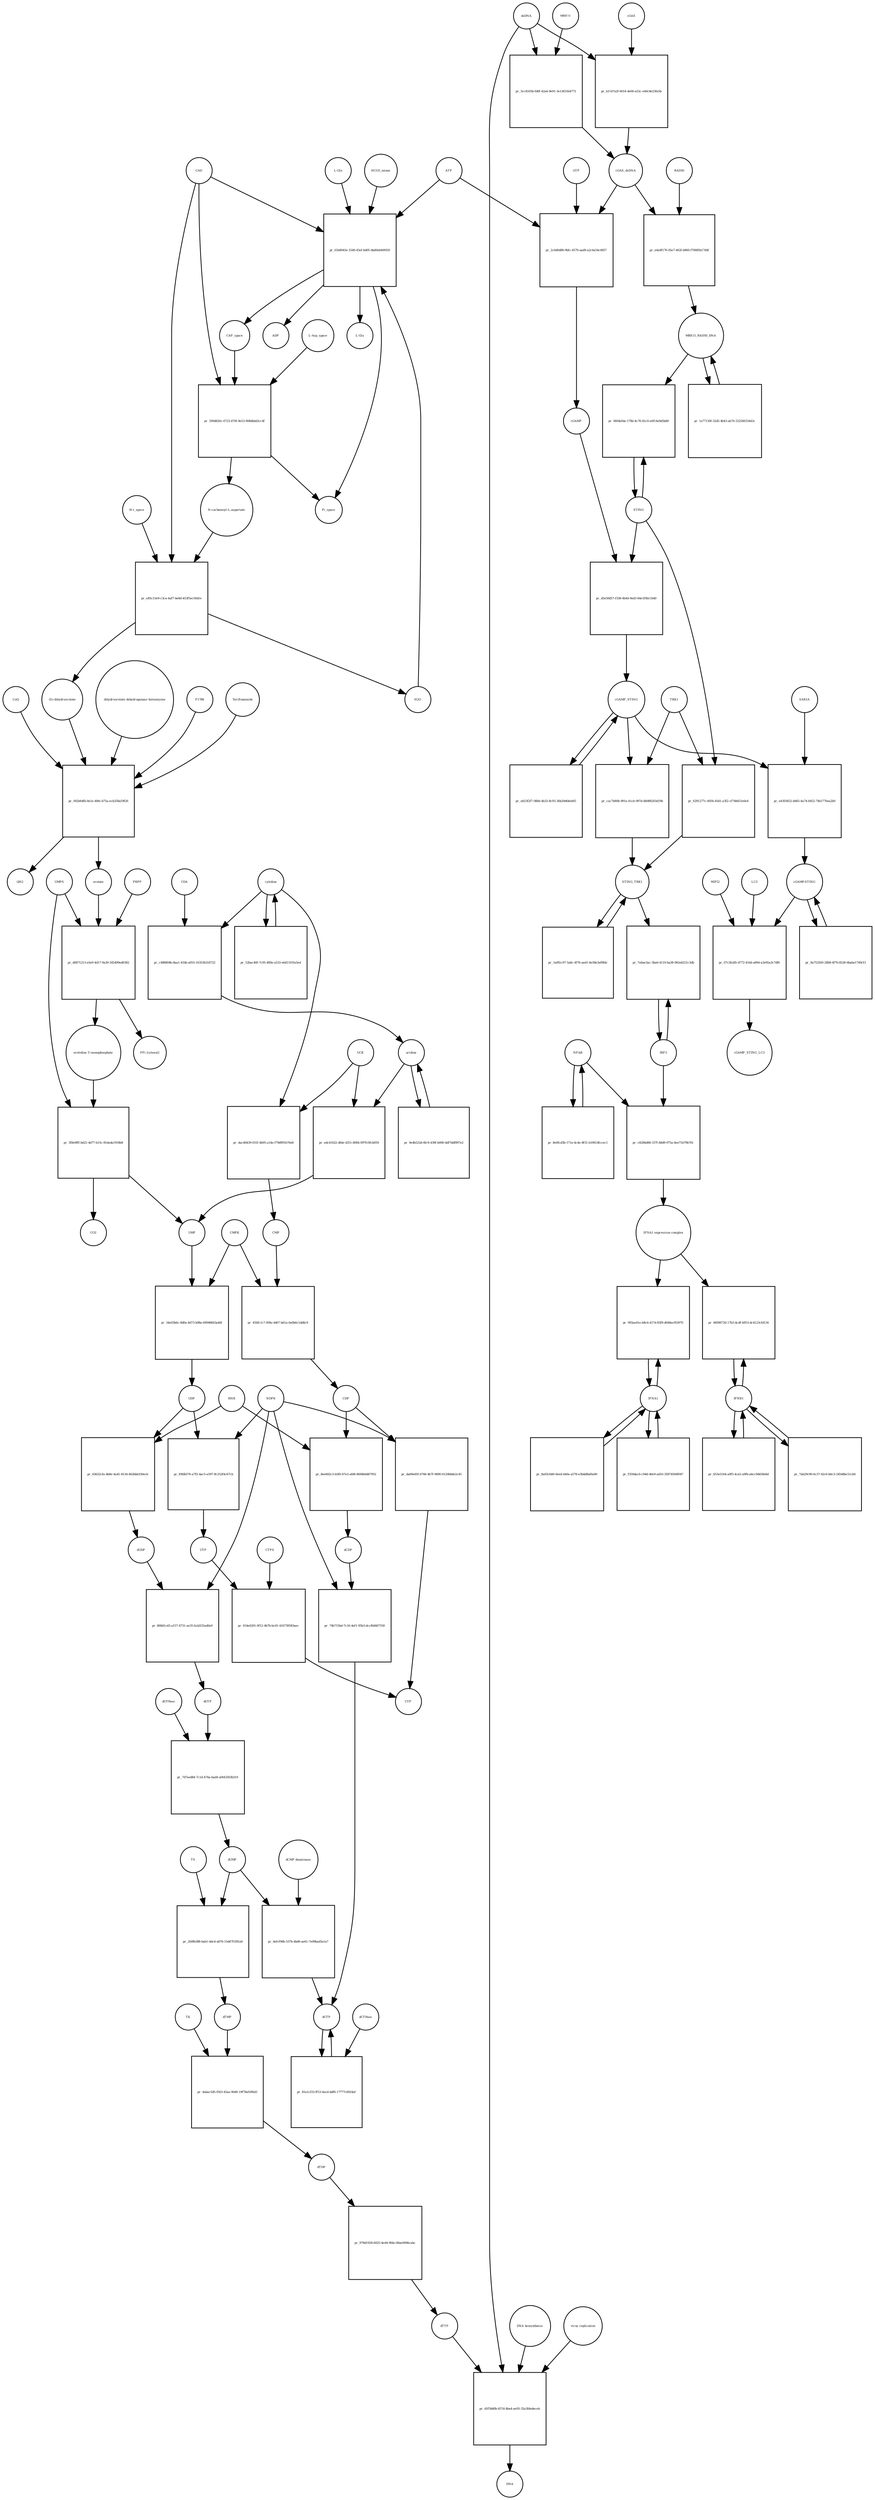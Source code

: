 strict digraph  {
"L-Gln" [annotation="", bipartite=0, cls="simple chemical", fontsize=4, label="L-Gln", shape=circle];
"pr_61b8043e-3340-45ef-bd05-bbd0eb40f450" [annotation="", bipartite=1, cls=process, fontsize=4, label="pr_61b8043e-3340-45ef-bd05-bbd0eb40f450", shape=square];
CAP_space [annotation="", bipartite=0, cls="simple chemical", fontsize=4, label=CAP_space, shape=circle];
CAD [annotation="", bipartite=0, cls=macromolecule, fontsize=4, label=CAD, shape=circle];
HCO3_minus [annotation="", bipartite=0, cls="simple chemical", fontsize=4, label=HCO3_minus, shape=circle];
H2O [annotation="", bipartite=0, cls="simple chemical", fontsize=4, label=H2O, shape=circle];
ATP [annotation="", bipartite=0, cls="simple chemical", fontsize=4, label=ATP, shape=circle];
"L-Glu" [annotation="", bipartite=0, cls="simple chemical", fontsize=4, label="L-Glu", shape=circle];
ADP [annotation="", bipartite=0, cls="simple chemical", fontsize=4, label=ADP, shape=circle];
Pi_space [annotation="", bipartite=0, cls="simple chemical", fontsize=4, label=Pi_space, shape=circle];
cytidine [annotation="", bipartite=0, cls="simple chemical", fontsize=4, label=cytidine, shape=circle];
"pr_c488804b-8aa1-41bb-a055-16353b318722" [annotation="", bipartite=1, cls=process, fontsize=4, label="pr_c488804b-8aa1-41bb-a055-16353b318722", shape=square];
uridine [annotation="", bipartite=0, cls="simple chemical", fontsize=4, label=uridine, shape=circle];
CDA [annotation="", bipartite=0, cls=macromolecule, fontsize=4, label=CDA, shape=circle];
"pr_edc41622-dfde-4251-8084-097fc0fcb059" [annotation="", bipartite=1, cls=process, fontsize=4, label="pr_edc41622-dfde-4251-8084-097fc0fcb059", shape=square];
UMP [annotation="", bipartite=0, cls="simple chemical", fontsize=4, label=UMP, shape=circle];
UCK [annotation="", bipartite=0, cls=macromolecule, fontsize=4, label=UCK, shape=circle];
"pr_dac46439-031f-4b95-a14e-f79d991b76e8" [annotation="", bipartite=1, cls=process, fontsize=4, label="pr_dac46439-031f-4b95-a14e-f79d991b76e8", shape=square];
CMP [annotation="", bipartite=0, cls="simple chemical", fontsize=4, label=CMP, shape=circle];
"pr_9e4b522d-6fc9-439f-b000-4df7ddf897e2" [annotation="", bipartite=1, cls=process, fontsize=4, label="pr_9e4b522d-6fc9-439f-b000-4df7ddf897e2", shape=square];
"pr_52bac40f-7c05-400e-a533-e6d1101fa5ed" [annotation="", bipartite=1, cls=process, fontsize=4, label="pr_52bac40f-7c05-400e-a533-e6d1101fa5ed", shape=square];
"pr_34e03b6c-8d0e-4d73-b98e-69948663a46f" [annotation="", bipartite=1, cls=process, fontsize=4, label="pr_34e03b6c-8d0e-4d73-b98e-69948663a46f", shape=square];
UDP [annotation="", bipartite=0, cls="simple chemical", fontsize=4, label=UDP, shape=circle];
CMPK [annotation="", bipartite=0, cls=macromolecule, fontsize=4, label=CMPK, shape=circle];
"pr_456fc1c7-f09e-4467-b61a-0e0b6c1dd6c9" [annotation="", bipartite=1, cls=process, fontsize=4, label="pr_456fc1c7-f09e-4467-b61a-0e0b6c1dd6c9", shape=square];
CDP [annotation="", bipartite=0, cls="simple chemical", fontsize=4, label=CDP, shape=circle];
"pr_f0fdb576-a7f2-4ac5-a597-8c252f4c67cb" [annotation="", bipartite=1, cls=process, fontsize=4, label="pr_f0fdb576-a7f2-4ac5-a597-8c252f4c67cb", shape=square];
UTP [annotation="", bipartite=0, cls="simple chemical", fontsize=4, label=UTP, shape=circle];
NDPK [annotation="", bipartite=0, cls=macromolecule, fontsize=4, label=NDPK, shape=circle];
"pr_da69e65f-6766-4b7f-9690-0120b8de2c45" [annotation="", bipartite=1, cls=process, fontsize=4, label="pr_da69e65f-6766-4b7f-9690-0120b8de2c45", shape=square];
CTP [annotation="", bipartite=0, cls="simple chemical", fontsize=4, label=CTP, shape=circle];
"pr_014e6201-0f12-4b7b-bc61-416739583aec" [annotation="", bipartite=1, cls=process, fontsize=4, label="pr_014e6201-0f12-4b7b-bc61-416739583aec", shape=square];
CTPS [annotation="", bipartite=0, cls=macromolecule, fontsize=4, label=CTPS, shape=circle];
"pr_63622cfa-4b8e-4a41-8134-462bbb530ecb" [annotation="", bipartite=1, cls=process, fontsize=4, label="pr_63622cfa-4b8e-4a41-8134-462bbb530ecb", shape=square];
dUDP [annotation="", bipartite=0, cls="simple chemical", fontsize=4, label=dUDP, shape=circle];
RNR [annotation="", bipartite=0, cls=macromolecule, fontsize=4, label=RNR, shape=circle];
"pr_868d1cd3-a157-4731-ae35-fa2d1f2ad0a9" [annotation="", bipartite=1, cls=process, fontsize=4, label="pr_868d1cd3-a157-4731-ae35-fa2d1f2ad0a9", shape=square];
dUTP [annotation="", bipartite=0, cls="simple chemical", fontsize=4, label=dUTP, shape=circle];
dCDP [annotation="", bipartite=0, cls="simple chemical", fontsize=4, label=dCDP, shape=circle];
"pr_74b715bd-7c16-4ef1-95b3-dccfb6667550" [annotation="", bipartite=1, cls=process, fontsize=4, label="pr_74b715bd-7c16-4ef1-95b3-dccfb6667550", shape=square];
dCTP [annotation="", bipartite=0, cls="simple chemical", fontsize=4, label=dCTP, shape=circle];
"pr_8ee602c3-b5f0-47e3-afd6-8694b0d67952" [annotation="", bipartite=1, cls=process, fontsize=4, label="pr_8ee602c3-b5f0-47e3-afd6-8694b0d67952", shape=square];
"pr_7d7eed84-7c1d-474a-bad4-af443303b319" [annotation="", bipartite=1, cls=process, fontsize=4, label="pr_7d7eed84-7c1d-474a-bad4-af443303b319", shape=square];
dUMP [annotation="", bipartite=0, cls="simple chemical", fontsize=4, label=dUMP, shape=circle];
dUTPase [annotation="", bipartite=0, cls=macromolecule, fontsize=4, label=dUTPase, shape=circle];
"pr_81a1cf33-ff53-4acd-bdf6-17777c6924af" [annotation="", bipartite=1, cls=process, fontsize=4, label="pr_81a1cf33-ff53-4acd-bdf6-17777c6924af", shape=square];
dCTPase [annotation="", bipartite=0, cls=macromolecule, fontsize=4, label=dCTPase, shape=circle];
"pr_4efcf96b-537b-4bd9-ae61-7e09bad3a1a7" [annotation="", bipartite=1, cls=process, fontsize=4, label="pr_4efcf96b-537b-4bd9-ae61-7e09bad3a1a7", shape=square];
"dCMP deaminase" [annotation="", bipartite=0, cls=macromolecule, fontsize=4, label="dCMP deaminase", shape=circle];
"pr_2fd9b388-bab1-4dcd-a876-15d47f1f81a6" [annotation="", bipartite=1, cls=process, fontsize=4, label="pr_2fd9b388-bab1-4dcd-a876-15d47f1f81a6", shape=square];
dTMP [annotation="", bipartite=0, cls="simple chemical", fontsize=4, label=dTMP, shape=circle];
TS [annotation="", bipartite=0, cls=macromolecule, fontsize=4, label=TS, shape=circle];
"pr_4abac5d5-f563-45aa-90d0-19f78a93f6d3" [annotation="", bipartite=1, cls=process, fontsize=4, label="pr_4abac5d5-f563-45aa-90d0-19f78a93f6d3", shape=square];
dTDP [annotation="", bipartite=0, cls="simple chemical", fontsize=4, label=dTDP, shape=circle];
TK [annotation="", bipartite=0, cls=macromolecule, fontsize=4, label=TK, shape=circle];
"pr_978d1928-6025-4e44-9fde-08ae0006cabc" [annotation="", bipartite=1, cls=process, fontsize=4, label="pr_978d1928-6025-4e44-9fde-08ae0006cabc", shape=square];
dTTP [annotation="", bipartite=0, cls="simple chemical", fontsize=4, label=dTTP, shape=circle];
dsDNA [annotation="", bipartite=0, cls="simple chemical", fontsize=4, label=dsDNA, shape=circle];
"pr_b1147a2f-6014-4e00-a52c-e40c8e23fa5b" [annotation="", bipartite=1, cls=process, fontsize=4, label="pr_b1147a2f-6014-4e00-a52c-e40c8e23fa5b", shape=square];
cGAS [annotation="", bipartite=0, cls=macromolecule, fontsize=4, label=cGAS, shape=circle];
cGAS_dsDNA [annotation="", bipartite=0, cls=complex, fontsize=4, label=cGAS_dsDNA, shape=circle];
"pr_2c6d0d88-9bfc-4579-aad9-a2c4a54c4857" [annotation="", bipartite=1, cls=process, fontsize=4, label="pr_2c6d0d88-9bfc-4579-aad9-a2c4a54c4857", shape=square];
GTP [annotation="", bipartite=0, cls="simple chemical", fontsize=4, label=GTP, shape=circle];
cGAMP [annotation="", bipartite=0, cls="simple chemical", fontsize=4, label=cGAMP, shape=circle];
"pr_d5e50d57-f338-4b44-9ed3-84e1f0b11b40" [annotation="", bipartite=1, cls=process, fontsize=4, label="pr_d5e50d57-f338-4b44-9ed3-84e1f0b11b40", shape=square];
STING [annotation="", bipartite=0, cls="macromolecule multimer", fontsize=4, label=STING, shape=circle];
cGAMP_STING [annotation="", bipartite=0, cls=complex, fontsize=4, label=cGAMP_STING, shape=circle];
TBK1 [annotation="", bipartite=0, cls=macromolecule, fontsize=4, label=TBK1, shape=circle];
"pr_cac7b80b-991e-41cb-997d-db088203d19b" [annotation="", bipartite=1, cls=process, fontsize=4, label="pr_cac7b80b-991e-41cb-997d-db088203d19b", shape=square];
STING_TBK1 [annotation="", bipartite=0, cls=complex, fontsize=4, label=STING_TBK1, shape=circle];
"pr_eb53f2f7-08b6-4b33-8c93-36b29d64eb05" [annotation="", bipartite=1, cls=process, fontsize=4, label="pr_eb53f2f7-08b6-4b33-8c93-36b29d64eb05", shape=square];
"pr_1af81c97-5a8c-4f76-aed1-4e58e3ef8fdc" [annotation="", bipartite=1, cls=process, fontsize=4, label="pr_1af81c97-5a8c-4f76-aed1-4e58e3ef8fdc", shape=square];
"NF-kB" [annotation="", bipartite=0, cls=complex, fontsize=4, label="NF-kB", shape=circle];
"pr_8e0fcd3b-171a-4c4e-8f31-b19614fccec1" [annotation="", bipartite=1, cls=process, fontsize=4, label="pr_8e0fcd3b-171a-4c4e-8f31-b19614fccec1", shape=square];
IFNA1 [annotation="", bipartite=0, cls="nucleic acid feature", fontsize=4, label=IFNA1, shape=circle];
"pr_f359dac6-c94d-40e9-ad10-35874506f047" [annotation="", bipartite=1, cls=process, fontsize=4, label="pr_f359dac6-c94d-40e9-ad10-35874506f047", shape=square];
IFNB1 [annotation="", bipartite=0, cls="nucleic acid feature", fontsize=4, label=IFNB1, shape=circle];
"pr_7ab29c90-6c37-42c6-b6c3-24548bc51cb0" [annotation="", bipartite=1, cls=process, fontsize=4, label="pr_7ab29c90-6c37-42c6-b6c3-24548bc51cb0", shape=square];
"pr_8a03cb60-0eed-440a-a578-e3b4d8af6a90" [annotation="", bipartite=1, cls=process, fontsize=4, label="pr_8a03cb60-0eed-440a-a578-e3b4d8af6a90", shape=square];
"pr_653e5164-a0f5-4ca5-a9fb-a6cc9d458e8d" [annotation="", bipartite=1, cls=process, fontsize=4, label="pr_653e5164-a0f5-4ca5-a9fb-a6cc9d458e8d", shape=square];
"pr_46090720-17b3-4cdf-b953-dc4123cfd134" [annotation="", bipartite=1, cls=process, fontsize=4, label="pr_46090720-17b3-4cdf-b953-dc4123cfd134", shape=square];
"IFNA1 expression complex" [annotation="", bipartite=0, cls=complex, fontsize=4, label="IFNA1 expression complex", shape=circle];
"cGAMP-STING" [annotation="", bipartite=0, cls=complex, fontsize=4, label="cGAMP-STING", shape=circle];
"pr_9a752920-28b8-4f76-8528-6babe1749cf3" [annotation="", bipartite=1, cls=process, fontsize=4, label="pr_9a752920-28b8-4f76-8528-6babe1749cf3", shape=square];
"pr_5cc8105b-fd0f-42a4-9e91-3e13631b4772" [annotation="", bipartite=1, cls=process, fontsize=4, label="pr_5cc8105b-fd0f-42a4-9e91-3e13631b4772", shape=square];
MRE11 [annotation="", bipartite=0, cls="macromolecule multimer", fontsize=4, label=MRE11, shape=circle];
RAD50 [annotation="", bipartite=0, cls="macromolecule multimer", fontsize=4, label=RAD50, shape=circle];
"pr_e4a9f176-05e7-462f-b860-f76885b17d4f" [annotation="", bipartite=1, cls=process, fontsize=4, label="pr_e4a9f176-05e7-462f-b860-f76885b17d4f", shape=square];
MRE11_RAD50_DNA [annotation="", bipartite=0, cls=complex, fontsize=4, label=MRE11_RAD50_DNA, shape=circle];
IRF3 [annotation="", bipartite=0, cls="macromolecule multimer", fontsize=4, label=IRF3, shape=circle];
"pr_7ebee3ac-3ba6-4110-ba38-082eb521c3db" [annotation="", bipartite=1, cls=process, fontsize=4, label="pr_7ebee3ac-3ba6-4110-ba38-082eb521c3db", shape=square];
"pr_e4303652-b665-4a74-b922-74b1776ea2b0" [annotation="", bipartite=1, cls=process, fontsize=4, label="pr_e4303652-b665-4a74-b922-74b1776ea2b0", shape=square];
SAR1A [annotation="", bipartite=0, cls=macromolecule, fontsize=4, label=SAR1A, shape=circle];
"pr_07c3b3d5-d772-416d-a894-a3e95a3c7df6" [annotation="", bipartite=1, cls=process, fontsize=4, label="pr_07c3b3d5-d772-416d-a894-a3e95a3c7df6", shape=square];
LC3 [annotation="", bipartite=0, cls=macromolecule, fontsize=4, label=LC3, shape=circle];
cGAMP_STING_LC3 [annotation="", bipartite=0, cls=complex, fontsize=4, label=cGAMP_STING_LC3, shape=circle];
WIPI2 [annotation="", bipartite=0, cls=macromolecule, fontsize=4, label=WIPI2, shape=circle];
"pr_0604efde-178b-4c76-81c0-e0f14e9d5bd9" [annotation="", bipartite=1, cls=process, fontsize=4, label="pr_0604efde-178b-4c76-81c0-e0f14e9d5bd9", shape=square];
"pr_6291277c-4956-45d1-a3f2-cf748d51e6e4" [annotation="", bipartite=1, cls=process, fontsize=4, label="pr_6291277c-4956-45d1-a3f2-cf748d51e6e4", shape=square];
"pr_1a77130f-32d5-4b43-ab74-53256033443c" [annotation="", bipartite=1, cls=process, fontsize=4, label="pr_1a77130f-32d5-4b43-ab74-53256033443c", shape=square];
"pr_599d826c-6723-470f-9e53-908dbdd3cc4f" [annotation="", bipartite=1, cls=process, fontsize=4, label="pr_599d826c-6723-470f-9e53-908dbdd3cc4f", shape=square];
"N-carbamoyl-L-aspartate" [annotation="", bipartite=0, cls="simple chemical", fontsize=4, label="N-carbamoyl-L-aspartate", shape=circle];
"L-Asp_space" [annotation="", bipartite=0, cls="simple chemical", fontsize=4, label="L-Asp_space", shape=circle];
"pr_e85c15e9-c3ca-4af7-be8d-453f5ec50d1e" [annotation="", bipartite=1, cls=process, fontsize=4, label="pr_e85c15e9-c3ca-4af7-be8d-453f5ec50d1e", shape=square];
"(S)-dihydroorotate" [annotation="", bipartite=0, cls="simple chemical", fontsize=4, label="(S)-dihydroorotate", shape=circle];
"H+_space" [annotation="", bipartite=0, cls="simple chemical", fontsize=4, label="H+_space", shape=circle];
"pr_002b64fb-8e1e-40fe-b75a-ecb358a59f26" [annotation="", bipartite=1, cls=process, fontsize=4, label="pr_002b64fb-8e1e-40fe-b75a-ecb358a59f26", shape=square];
orotate [annotation="", bipartite=0, cls="simple chemical", fontsize=4, label=orotate, shape=circle];
"dihydroorotate dehydrogenase holoenzyme" [annotation="", bipartite=0, cls="simple chemical", fontsize=4, label="dihydroorotate dehydrogenase holoenzyme", shape=circle];
P1788 [annotation="", bipartite=0, cls="simple chemical", fontsize=4, label=P1788, shape=circle];
Teriflunomide [annotation="", bipartite=0, cls="simple chemical", fontsize=4, label=Teriflunomide, shape=circle];
CoQ [annotation="", bipartite=0, cls="simple chemical", fontsize=4, label=CoQ, shape=circle];
QH2 [annotation="", bipartite=0, cls="simple chemical", fontsize=4, label=QH2, shape=circle];
"pr_d6871213-a5e9-4d17-9a30-345499ed0382" [annotation="", bipartite=1, cls=process, fontsize=4, label="pr_d6871213-a5e9-4d17-9a30-345499ed0382", shape=square];
"orotidine 5'-monophosphate" [annotation="", bipartite=0, cls="simple chemical", fontsize=4, label="orotidine 5'-monophosphate", shape=circle];
UMPS [annotation="", bipartite=0, cls="macromolecule multimer", fontsize=4, label=UMPS, shape=circle];
PRPP [annotation="", bipartite=0, cls="simple chemical", fontsize=4, label=PRPP, shape=circle];
"PPi [cytosol]" [annotation="", bipartite=0, cls="simple chemical", fontsize=4, label="PPi [cytosol]", shape=circle];
"pr_5f8e9fff-bd21-4d77-b15c-81deda1918b8" [annotation="", bipartite=1, cls=process, fontsize=4, label="pr_5f8e9fff-bd21-4d77-b15c-81deda1918b8", shape=square];
CO2 [annotation="", bipartite=0, cls="simple chemical", fontsize=4, label=CO2, shape=circle];
"pr_d1f5b80b-457d-4ba4-ae93-32a3fdedeceb" [annotation="", bipartite=1, cls=process, fontsize=4, label="pr_d1f5b80b-457d-4ba4-ae93-32a3fdedeceb", shape=square];
DNA [annotation="", bipartite=0, cls="nucleic acid feature", fontsize=4, label=DNA, shape=circle];
"DNA biosynthesis" [annotation="urn_miriam_obo.go_GO%3A0071897", bipartite=0, cls=phenotype, fontsize=4, label="DNA biosynthesis", shape=circle];
"virus replication" [annotation="", bipartite=0, cls=phenotype, fontsize=4, label="virus replication", shape=circle];
"pr_993ae41e-b8c6-417d-83f9-d048ecf63970" [annotation="", bipartite=1, cls=process, fontsize=4, label="pr_993ae41e-b8c6-417d-83f9-d048ecf63970", shape=square];
"pr_c8284d88-337f-48d9-975a-4ee71b79b761" [annotation="", bipartite=1, cls=process, fontsize=4, label="pr_c8284d88-337f-48d9-975a-4ee71b79b761", shape=square];
"L-Gln" -> "pr_61b8043e-3340-45ef-bd05-bbd0eb40f450"  [annotation="", interaction_type=consumption];
"pr_61b8043e-3340-45ef-bd05-bbd0eb40f450" -> CAP_space  [annotation="", interaction_type=production];
"pr_61b8043e-3340-45ef-bd05-bbd0eb40f450" -> "L-Glu"  [annotation="", interaction_type=production];
"pr_61b8043e-3340-45ef-bd05-bbd0eb40f450" -> ADP  [annotation="", interaction_type=production];
"pr_61b8043e-3340-45ef-bd05-bbd0eb40f450" -> Pi_space  [annotation="", interaction_type=production];
CAP_space -> "pr_599d826c-6723-470f-9e53-908dbdd3cc4f"  [annotation="", interaction_type=consumption];
CAD -> "pr_61b8043e-3340-45ef-bd05-bbd0eb40f450"  [annotation=urn_miriam_reactome_REACT_1698, interaction_type=catalysis];
CAD -> "pr_599d826c-6723-470f-9e53-908dbdd3cc4f"  [annotation=urn_miriam_reactome_REACT_1698, interaction_type=catalysis];
CAD -> "pr_e85c15e9-c3ca-4af7-be8d-453f5ec50d1e"  [annotation=urn_miriam_reactome_REACT_1698, interaction_type=catalysis];
HCO3_minus -> "pr_61b8043e-3340-45ef-bd05-bbd0eb40f450"  [annotation="", interaction_type=consumption];
H2O -> "pr_61b8043e-3340-45ef-bd05-bbd0eb40f450"  [annotation="", interaction_type=consumption];
ATP -> "pr_61b8043e-3340-45ef-bd05-bbd0eb40f450"  [annotation="", interaction_type=consumption];
ATP -> "pr_2c6d0d88-9bfc-4579-aad9-a2c4a54c4857"  [annotation="", interaction_type=consumption];
cytidine -> "pr_c488804b-8aa1-41bb-a055-16353b318722"  [annotation="", interaction_type=consumption];
cytidine -> "pr_dac46439-031f-4b95-a14e-f79d991b76e8"  [annotation="", interaction_type=consumption];
cytidine -> "pr_52bac40f-7c05-400e-a533-e6d1101fa5ed"  [annotation="", interaction_type=consumption];
"pr_c488804b-8aa1-41bb-a055-16353b318722" -> uridine  [annotation="", interaction_type=production];
uridine -> "pr_edc41622-dfde-4251-8084-097fc0fcb059"  [annotation="", interaction_type=consumption];
uridine -> "pr_9e4b522d-6fc9-439f-b000-4df7ddf897e2"  [annotation="", interaction_type=consumption];
CDA -> "pr_c488804b-8aa1-41bb-a055-16353b318722"  [annotation="", interaction_type=catalysis];
"pr_edc41622-dfde-4251-8084-097fc0fcb059" -> UMP  [annotation="", interaction_type=production];
UMP -> "pr_34e03b6c-8d0e-4d73-b98e-69948663a46f"  [annotation="", interaction_type=consumption];
UCK -> "pr_edc41622-dfde-4251-8084-097fc0fcb059"  [annotation="", interaction_type=catalysis];
UCK -> "pr_dac46439-031f-4b95-a14e-f79d991b76e8"  [annotation="", interaction_type=catalysis];
"pr_dac46439-031f-4b95-a14e-f79d991b76e8" -> CMP  [annotation="", interaction_type=production];
CMP -> "pr_456fc1c7-f09e-4467-b61a-0e0b6c1dd6c9"  [annotation="", interaction_type=consumption];
"pr_9e4b522d-6fc9-439f-b000-4df7ddf897e2" -> uridine  [annotation="", interaction_type=production];
"pr_52bac40f-7c05-400e-a533-e6d1101fa5ed" -> cytidine  [annotation="", interaction_type=production];
"pr_34e03b6c-8d0e-4d73-b98e-69948663a46f" -> UDP  [annotation="", interaction_type=production];
UDP -> "pr_f0fdb576-a7f2-4ac5-a597-8c252f4c67cb"  [annotation="", interaction_type=consumption];
UDP -> "pr_63622cfa-4b8e-4a41-8134-462bbb530ecb"  [annotation="", interaction_type=consumption];
CMPK -> "pr_34e03b6c-8d0e-4d73-b98e-69948663a46f"  [annotation="", interaction_type=catalysis];
CMPK -> "pr_456fc1c7-f09e-4467-b61a-0e0b6c1dd6c9"  [annotation="", interaction_type=catalysis];
"pr_456fc1c7-f09e-4467-b61a-0e0b6c1dd6c9" -> CDP  [annotation="", interaction_type=production];
CDP -> "pr_da69e65f-6766-4b7f-9690-0120b8de2c45"  [annotation="", interaction_type=consumption];
CDP -> "pr_8ee602c3-b5f0-47e3-afd6-8694b0d67952"  [annotation="", interaction_type=consumption];
"pr_f0fdb576-a7f2-4ac5-a597-8c252f4c67cb" -> UTP  [annotation="", interaction_type=production];
UTP -> "pr_014e6201-0f12-4b7b-bc61-416739583aec"  [annotation="", interaction_type=consumption];
NDPK -> "pr_f0fdb576-a7f2-4ac5-a597-8c252f4c67cb"  [annotation="", interaction_type=catalysis];
NDPK -> "pr_da69e65f-6766-4b7f-9690-0120b8de2c45"  [annotation="", interaction_type=catalysis];
NDPK -> "pr_868d1cd3-a157-4731-ae35-fa2d1f2ad0a9"  [annotation="", interaction_type=catalysis];
NDPK -> "pr_74b715bd-7c16-4ef1-95b3-dccfb6667550"  [annotation="", interaction_type=catalysis];
"pr_da69e65f-6766-4b7f-9690-0120b8de2c45" -> CTP  [annotation="", interaction_type=production];
"pr_014e6201-0f12-4b7b-bc61-416739583aec" -> CTP  [annotation="", interaction_type=production];
CTPS -> "pr_014e6201-0f12-4b7b-bc61-416739583aec"  [annotation="", interaction_type=catalysis];
"pr_63622cfa-4b8e-4a41-8134-462bbb530ecb" -> dUDP  [annotation="", interaction_type=production];
dUDP -> "pr_868d1cd3-a157-4731-ae35-fa2d1f2ad0a9"  [annotation="", interaction_type=consumption];
RNR -> "pr_63622cfa-4b8e-4a41-8134-462bbb530ecb"  [annotation="", interaction_type=catalysis];
RNR -> "pr_8ee602c3-b5f0-47e3-afd6-8694b0d67952"  [annotation="", interaction_type=catalysis];
"pr_868d1cd3-a157-4731-ae35-fa2d1f2ad0a9" -> dUTP  [annotation="", interaction_type=production];
dUTP -> "pr_7d7eed84-7c1d-474a-bad4-af443303b319"  [annotation="", interaction_type=consumption];
dCDP -> "pr_74b715bd-7c16-4ef1-95b3-dccfb6667550"  [annotation="", interaction_type=consumption];
"pr_74b715bd-7c16-4ef1-95b3-dccfb6667550" -> dCTP  [annotation="", interaction_type=production];
dCTP -> "pr_81a1cf33-ff53-4acd-bdf6-17777c6924af"  [annotation="", interaction_type=consumption];
"pr_8ee602c3-b5f0-47e3-afd6-8694b0d67952" -> dCDP  [annotation="", interaction_type=production];
"pr_7d7eed84-7c1d-474a-bad4-af443303b319" -> dUMP  [annotation="", interaction_type=production];
dUMP -> "pr_4efcf96b-537b-4bd9-ae61-7e09bad3a1a7"  [annotation="", interaction_type=consumption];
dUMP -> "pr_2fd9b388-bab1-4dcd-a876-15d47f1f81a6"  [annotation="", interaction_type=consumption];
dUTPase -> "pr_7d7eed84-7c1d-474a-bad4-af443303b319"  [annotation="", interaction_type=catalysis];
"pr_81a1cf33-ff53-4acd-bdf6-17777c6924af" -> dCTP  [annotation="", interaction_type=production];
dCTPase -> "pr_81a1cf33-ff53-4acd-bdf6-17777c6924af"  [annotation="", interaction_type=catalysis];
"pr_4efcf96b-537b-4bd9-ae61-7e09bad3a1a7" -> dCTP  [annotation="", interaction_type=production];
"dCMP deaminase" -> "pr_4efcf96b-537b-4bd9-ae61-7e09bad3a1a7"  [annotation="", interaction_type=catalysis];
"pr_2fd9b388-bab1-4dcd-a876-15d47f1f81a6" -> dTMP  [annotation="", interaction_type=production];
dTMP -> "pr_4abac5d5-f563-45aa-90d0-19f78a93f6d3"  [annotation="", interaction_type=consumption];
TS -> "pr_2fd9b388-bab1-4dcd-a876-15d47f1f81a6"  [annotation="", interaction_type=catalysis];
"pr_4abac5d5-f563-45aa-90d0-19f78a93f6d3" -> dTDP  [annotation="", interaction_type=production];
dTDP -> "pr_978d1928-6025-4e44-9fde-08ae0006cabc"  [annotation="", interaction_type=consumption];
TK -> "pr_4abac5d5-f563-45aa-90d0-19f78a93f6d3"  [annotation="", interaction_type=catalysis];
"pr_978d1928-6025-4e44-9fde-08ae0006cabc" -> dTTP  [annotation="", interaction_type=production];
dTTP -> "pr_d1f5b80b-457d-4ba4-ae93-32a3fdedeceb"  [annotation="", interaction_type=consumption];
dsDNA -> "pr_b1147a2f-6014-4e00-a52c-e40c8e23fa5b"  [annotation="", interaction_type=consumption];
dsDNA -> "pr_5cc8105b-fd0f-42a4-9e91-3e13631b4772"  [annotation="", interaction_type=consumption];
dsDNA -> "pr_d1f5b80b-457d-4ba4-ae93-32a3fdedeceb"  [annotation="", interaction_type=consumption];
"pr_b1147a2f-6014-4e00-a52c-e40c8e23fa5b" -> cGAS_dsDNA  [annotation="", interaction_type=production];
cGAS -> "pr_b1147a2f-6014-4e00-a52c-e40c8e23fa5b"  [annotation="", interaction_type=consumption];
cGAS_dsDNA -> "pr_2c6d0d88-9bfc-4579-aad9-a2c4a54c4857"  [annotation="", interaction_type=catalysis];
cGAS_dsDNA -> "pr_e4a9f176-05e7-462f-b860-f76885b17d4f"  [annotation="", interaction_type=consumption];
"pr_2c6d0d88-9bfc-4579-aad9-a2c4a54c4857" -> cGAMP  [annotation="", interaction_type=production];
GTP -> "pr_2c6d0d88-9bfc-4579-aad9-a2c4a54c4857"  [annotation="", interaction_type=consumption];
cGAMP -> "pr_d5e50d57-f338-4b44-9ed3-84e1f0b11b40"  [annotation="", interaction_type=consumption];
"pr_d5e50d57-f338-4b44-9ed3-84e1f0b11b40" -> cGAMP_STING  [annotation="", interaction_type=production];
STING -> "pr_d5e50d57-f338-4b44-9ed3-84e1f0b11b40"  [annotation="", interaction_type=consumption];
STING -> "pr_0604efde-178b-4c76-81c0-e0f14e9d5bd9"  [annotation="", interaction_type=consumption];
STING -> "pr_6291277c-4956-45d1-a3f2-cf748d51e6e4"  [annotation="", interaction_type=consumption];
cGAMP_STING -> "pr_cac7b80b-991e-41cb-997d-db088203d19b"  [annotation="", interaction_type=consumption];
cGAMP_STING -> "pr_eb53f2f7-08b6-4b33-8c93-36b29d64eb05"  [annotation="", interaction_type=consumption];
cGAMP_STING -> "pr_e4303652-b665-4a74-b922-74b1776ea2b0"  [annotation="", interaction_type=consumption];
TBK1 -> "pr_cac7b80b-991e-41cb-997d-db088203d19b"  [annotation="", interaction_type=consumption];
TBK1 -> "pr_6291277c-4956-45d1-a3f2-cf748d51e6e4"  [annotation="", interaction_type=consumption];
"pr_cac7b80b-991e-41cb-997d-db088203d19b" -> STING_TBK1  [annotation="", interaction_type=production];
STING_TBK1 -> "pr_1af81c97-5a8c-4f76-aed1-4e58e3ef8fdc"  [annotation="", interaction_type=consumption];
STING_TBK1 -> "pr_7ebee3ac-3ba6-4110-ba38-082eb521c3db"  [annotation="", interaction_type=catalysis];
"pr_eb53f2f7-08b6-4b33-8c93-36b29d64eb05" -> cGAMP_STING  [annotation="", interaction_type=production];
"pr_1af81c97-5a8c-4f76-aed1-4e58e3ef8fdc" -> STING_TBK1  [annotation="", interaction_type=production];
"NF-kB" -> "pr_8e0fcd3b-171a-4c4e-8f31-b19614fccec1"  [annotation="", interaction_type=consumption];
"NF-kB" -> "pr_c8284d88-337f-48d9-975a-4ee71b79b761"  [annotation="", interaction_type=consumption];
"pr_8e0fcd3b-171a-4c4e-8f31-b19614fccec1" -> "NF-kB"  [annotation="", interaction_type=production];
IFNA1 -> "pr_f359dac6-c94d-40e9-ad10-35874506f047"  [annotation="", interaction_type=consumption];
IFNA1 -> "pr_8a03cb60-0eed-440a-a578-e3b4d8af6a90"  [annotation="", interaction_type=consumption];
IFNA1 -> "pr_993ae41e-b8c6-417d-83f9-d048ecf63970"  [annotation="", interaction_type=consumption];
"pr_f359dac6-c94d-40e9-ad10-35874506f047" -> IFNA1  [annotation="", interaction_type=production];
IFNB1 -> "pr_7ab29c90-6c37-42c6-b6c3-24548bc51cb0"  [annotation="", interaction_type=consumption];
IFNB1 -> "pr_653e5164-a0f5-4ca5-a9fb-a6cc9d458e8d"  [annotation="", interaction_type=consumption];
IFNB1 -> "pr_46090720-17b3-4cdf-b953-dc4123cfd134"  [annotation="", interaction_type=consumption];
"pr_7ab29c90-6c37-42c6-b6c3-24548bc51cb0" -> IFNB1  [annotation="", interaction_type=production];
"pr_8a03cb60-0eed-440a-a578-e3b4d8af6a90" -> IFNA1  [annotation="", interaction_type=production];
"pr_653e5164-a0f5-4ca5-a9fb-a6cc9d458e8d" -> IFNB1  [annotation="", interaction_type=production];
"pr_46090720-17b3-4cdf-b953-dc4123cfd134" -> IFNB1  [annotation="", interaction_type=production];
"IFNA1 expression complex" -> "pr_46090720-17b3-4cdf-b953-dc4123cfd134"  [annotation="", interaction_type=stimulation];
"IFNA1 expression complex" -> "pr_993ae41e-b8c6-417d-83f9-d048ecf63970"  [annotation="", interaction_type=stimulation];
"cGAMP-STING" -> "pr_9a752920-28b8-4f76-8528-6babe1749cf3"  [annotation="", interaction_type=consumption];
"cGAMP-STING" -> "pr_07c3b3d5-d772-416d-a894-a3e95a3c7df6"  [annotation="", interaction_type=consumption];
"pr_9a752920-28b8-4f76-8528-6babe1749cf3" -> "cGAMP-STING"  [annotation="", interaction_type=production];
"pr_5cc8105b-fd0f-42a4-9e91-3e13631b4772" -> cGAS_dsDNA  [annotation="", interaction_type=production];
MRE11 -> "pr_5cc8105b-fd0f-42a4-9e91-3e13631b4772"  [annotation="", interaction_type=consumption];
RAD50 -> "pr_e4a9f176-05e7-462f-b860-f76885b17d4f"  [annotation="", interaction_type=consumption];
"pr_e4a9f176-05e7-462f-b860-f76885b17d4f" -> MRE11_RAD50_DNA  [annotation="", interaction_type=production];
MRE11_RAD50_DNA -> "pr_0604efde-178b-4c76-81c0-e0f14e9d5bd9"  [annotation="", interaction_type=catalysis];
MRE11_RAD50_DNA -> "pr_1a77130f-32d5-4b43-ab74-53256033443c"  [annotation="", interaction_type=consumption];
IRF3 -> "pr_7ebee3ac-3ba6-4110-ba38-082eb521c3db"  [annotation="", interaction_type=consumption];
IRF3 -> "pr_c8284d88-337f-48d9-975a-4ee71b79b761"  [annotation="", interaction_type=consumption];
"pr_7ebee3ac-3ba6-4110-ba38-082eb521c3db" -> IRF3  [annotation="", interaction_type=production];
"pr_e4303652-b665-4a74-b922-74b1776ea2b0" -> "cGAMP-STING"  [annotation="", interaction_type=production];
SAR1A -> "pr_e4303652-b665-4a74-b922-74b1776ea2b0"  [annotation="", interaction_type=catalysis];
"pr_07c3b3d5-d772-416d-a894-a3e95a3c7df6" -> cGAMP_STING_LC3  [annotation="", interaction_type=production];
LC3 -> "pr_07c3b3d5-d772-416d-a894-a3e95a3c7df6"  [annotation="", interaction_type=consumption];
WIPI2 -> "pr_07c3b3d5-d772-416d-a894-a3e95a3c7df6"  [annotation="", interaction_type=catalysis];
"pr_0604efde-178b-4c76-81c0-e0f14e9d5bd9" -> STING  [annotation="", interaction_type=production];
"pr_6291277c-4956-45d1-a3f2-cf748d51e6e4" -> STING_TBK1  [annotation="", interaction_type=production];
"pr_1a77130f-32d5-4b43-ab74-53256033443c" -> MRE11_RAD50_DNA  [annotation="", interaction_type=production];
"pr_599d826c-6723-470f-9e53-908dbdd3cc4f" -> "N-carbamoyl-L-aspartate"  [annotation="", interaction_type=production];
"pr_599d826c-6723-470f-9e53-908dbdd3cc4f" -> Pi_space  [annotation="", interaction_type=production];
"N-carbamoyl-L-aspartate" -> "pr_e85c15e9-c3ca-4af7-be8d-453f5ec50d1e"  [annotation="", interaction_type=consumption];
"L-Asp_space" -> "pr_599d826c-6723-470f-9e53-908dbdd3cc4f"  [annotation="", interaction_type=consumption];
"pr_e85c15e9-c3ca-4af7-be8d-453f5ec50d1e" -> "(S)-dihydroorotate"  [annotation="", interaction_type=production];
"pr_e85c15e9-c3ca-4af7-be8d-453f5ec50d1e" -> H2O  [annotation="", interaction_type=production];
"(S)-dihydroorotate" -> "pr_002b64fb-8e1e-40fe-b75a-ecb358a59f26"  [annotation="", interaction_type=consumption];
"H+_space" -> "pr_e85c15e9-c3ca-4af7-be8d-453f5ec50d1e"  [annotation="", interaction_type=consumption];
"pr_002b64fb-8e1e-40fe-b75a-ecb358a59f26" -> orotate  [annotation="", interaction_type=production];
"pr_002b64fb-8e1e-40fe-b75a-ecb358a59f26" -> QH2  [annotation="", interaction_type=production];
orotate -> "pr_d6871213-a5e9-4d17-9a30-345499ed0382"  [annotation="", interaction_type=consumption];
"dihydroorotate dehydrogenase holoenzyme" -> "pr_002b64fb-8e1e-40fe-b75a-ecb358a59f26"  [annotation=urn_miriam_reactome_REACT_1698, interaction_type=catalysis];
P1788 -> "pr_002b64fb-8e1e-40fe-b75a-ecb358a59f26"  [annotation=urn_miriam_reactome_REACT_1698, interaction_type=inhibition];
Teriflunomide -> "pr_002b64fb-8e1e-40fe-b75a-ecb358a59f26"  [annotation=urn_miriam_reactome_REACT_1698, interaction_type=inhibition];
CoQ -> "pr_002b64fb-8e1e-40fe-b75a-ecb358a59f26"  [annotation="", interaction_type=consumption];
"pr_d6871213-a5e9-4d17-9a30-345499ed0382" -> "orotidine 5'-monophosphate"  [annotation="", interaction_type=production];
"pr_d6871213-a5e9-4d17-9a30-345499ed0382" -> "PPi [cytosol]"  [annotation="", interaction_type=production];
"orotidine 5'-monophosphate" -> "pr_5f8e9fff-bd21-4d77-b15c-81deda1918b8"  [annotation="", interaction_type=consumption];
UMPS -> "pr_d6871213-a5e9-4d17-9a30-345499ed0382"  [annotation=urn_miriam_reactome_REACT_1698, interaction_type=catalysis];
UMPS -> "pr_5f8e9fff-bd21-4d77-b15c-81deda1918b8"  [annotation=urn_miriam_reactome_REACT_1698, interaction_type=catalysis];
PRPP -> "pr_d6871213-a5e9-4d17-9a30-345499ed0382"  [annotation="", interaction_type=consumption];
"pr_5f8e9fff-bd21-4d77-b15c-81deda1918b8" -> UMP  [annotation="", interaction_type=production];
"pr_5f8e9fff-bd21-4d77-b15c-81deda1918b8" -> CO2  [annotation="", interaction_type=production];
"pr_d1f5b80b-457d-4ba4-ae93-32a3fdedeceb" -> DNA  [annotation="", interaction_type=production];
"DNA biosynthesis" -> "pr_d1f5b80b-457d-4ba4-ae93-32a3fdedeceb"  [annotation="", interaction_type=catalysis];
"virus replication" -> "pr_d1f5b80b-457d-4ba4-ae93-32a3fdedeceb"  [annotation="", interaction_type=inhibition];
"pr_993ae41e-b8c6-417d-83f9-d048ecf63970" -> IFNA1  [annotation="", interaction_type=production];
"pr_c8284d88-337f-48d9-975a-4ee71b79b761" -> "IFNA1 expression complex"  [annotation="", interaction_type=production];
}

